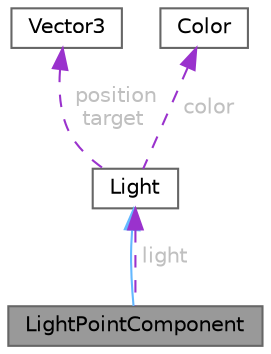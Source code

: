 digraph "LightPointComponent"
{
 // LATEX_PDF_SIZE
  bgcolor="transparent";
  edge [fontname=Helvetica,fontsize=10,labelfontname=Helvetica,labelfontsize=10];
  node [fontname=Helvetica,fontsize=10,shape=box,height=0.2,width=0.4];
  Node1 [id="Node000001",label="LightPointComponent",height=0.2,width=0.4,color="gray40", fillcolor="grey60", style="filled", fontcolor="black",tooltip=" "];
  Node2 -> Node1 [id="edge1_Node000001_Node000002",dir="back",color="steelblue1",style="solid",tooltip=" "];
  Node2 [id="Node000002",label="Light",height=0.2,width=0.4,color="gray40", fillcolor="white", style="filled",URL="$struct_light.html",tooltip=" "];
  Node3 -> Node2 [id="edge2_Node000002_Node000003",dir="back",color="darkorchid3",style="dashed",tooltip=" ",label=" position\ntarget",fontcolor="grey" ];
  Node3 [id="Node000003",label="Vector3",height=0.2,width=0.4,color="gray40", fillcolor="white", style="filled",URL="$struct_vector3.html",tooltip=" "];
  Node4 -> Node2 [id="edge3_Node000002_Node000004",dir="back",color="darkorchid3",style="dashed",tooltip=" ",label=" color",fontcolor="grey" ];
  Node4 [id="Node000004",label="Color",height=0.2,width=0.4,color="gray40", fillcolor="white", style="filled",URL="$struct_color.html",tooltip=" "];
  Node2 -> Node1 [id="edge4_Node000001_Node000002",dir="back",color="darkorchid3",style="dashed",tooltip=" ",label=" light",fontcolor="grey" ];
}
